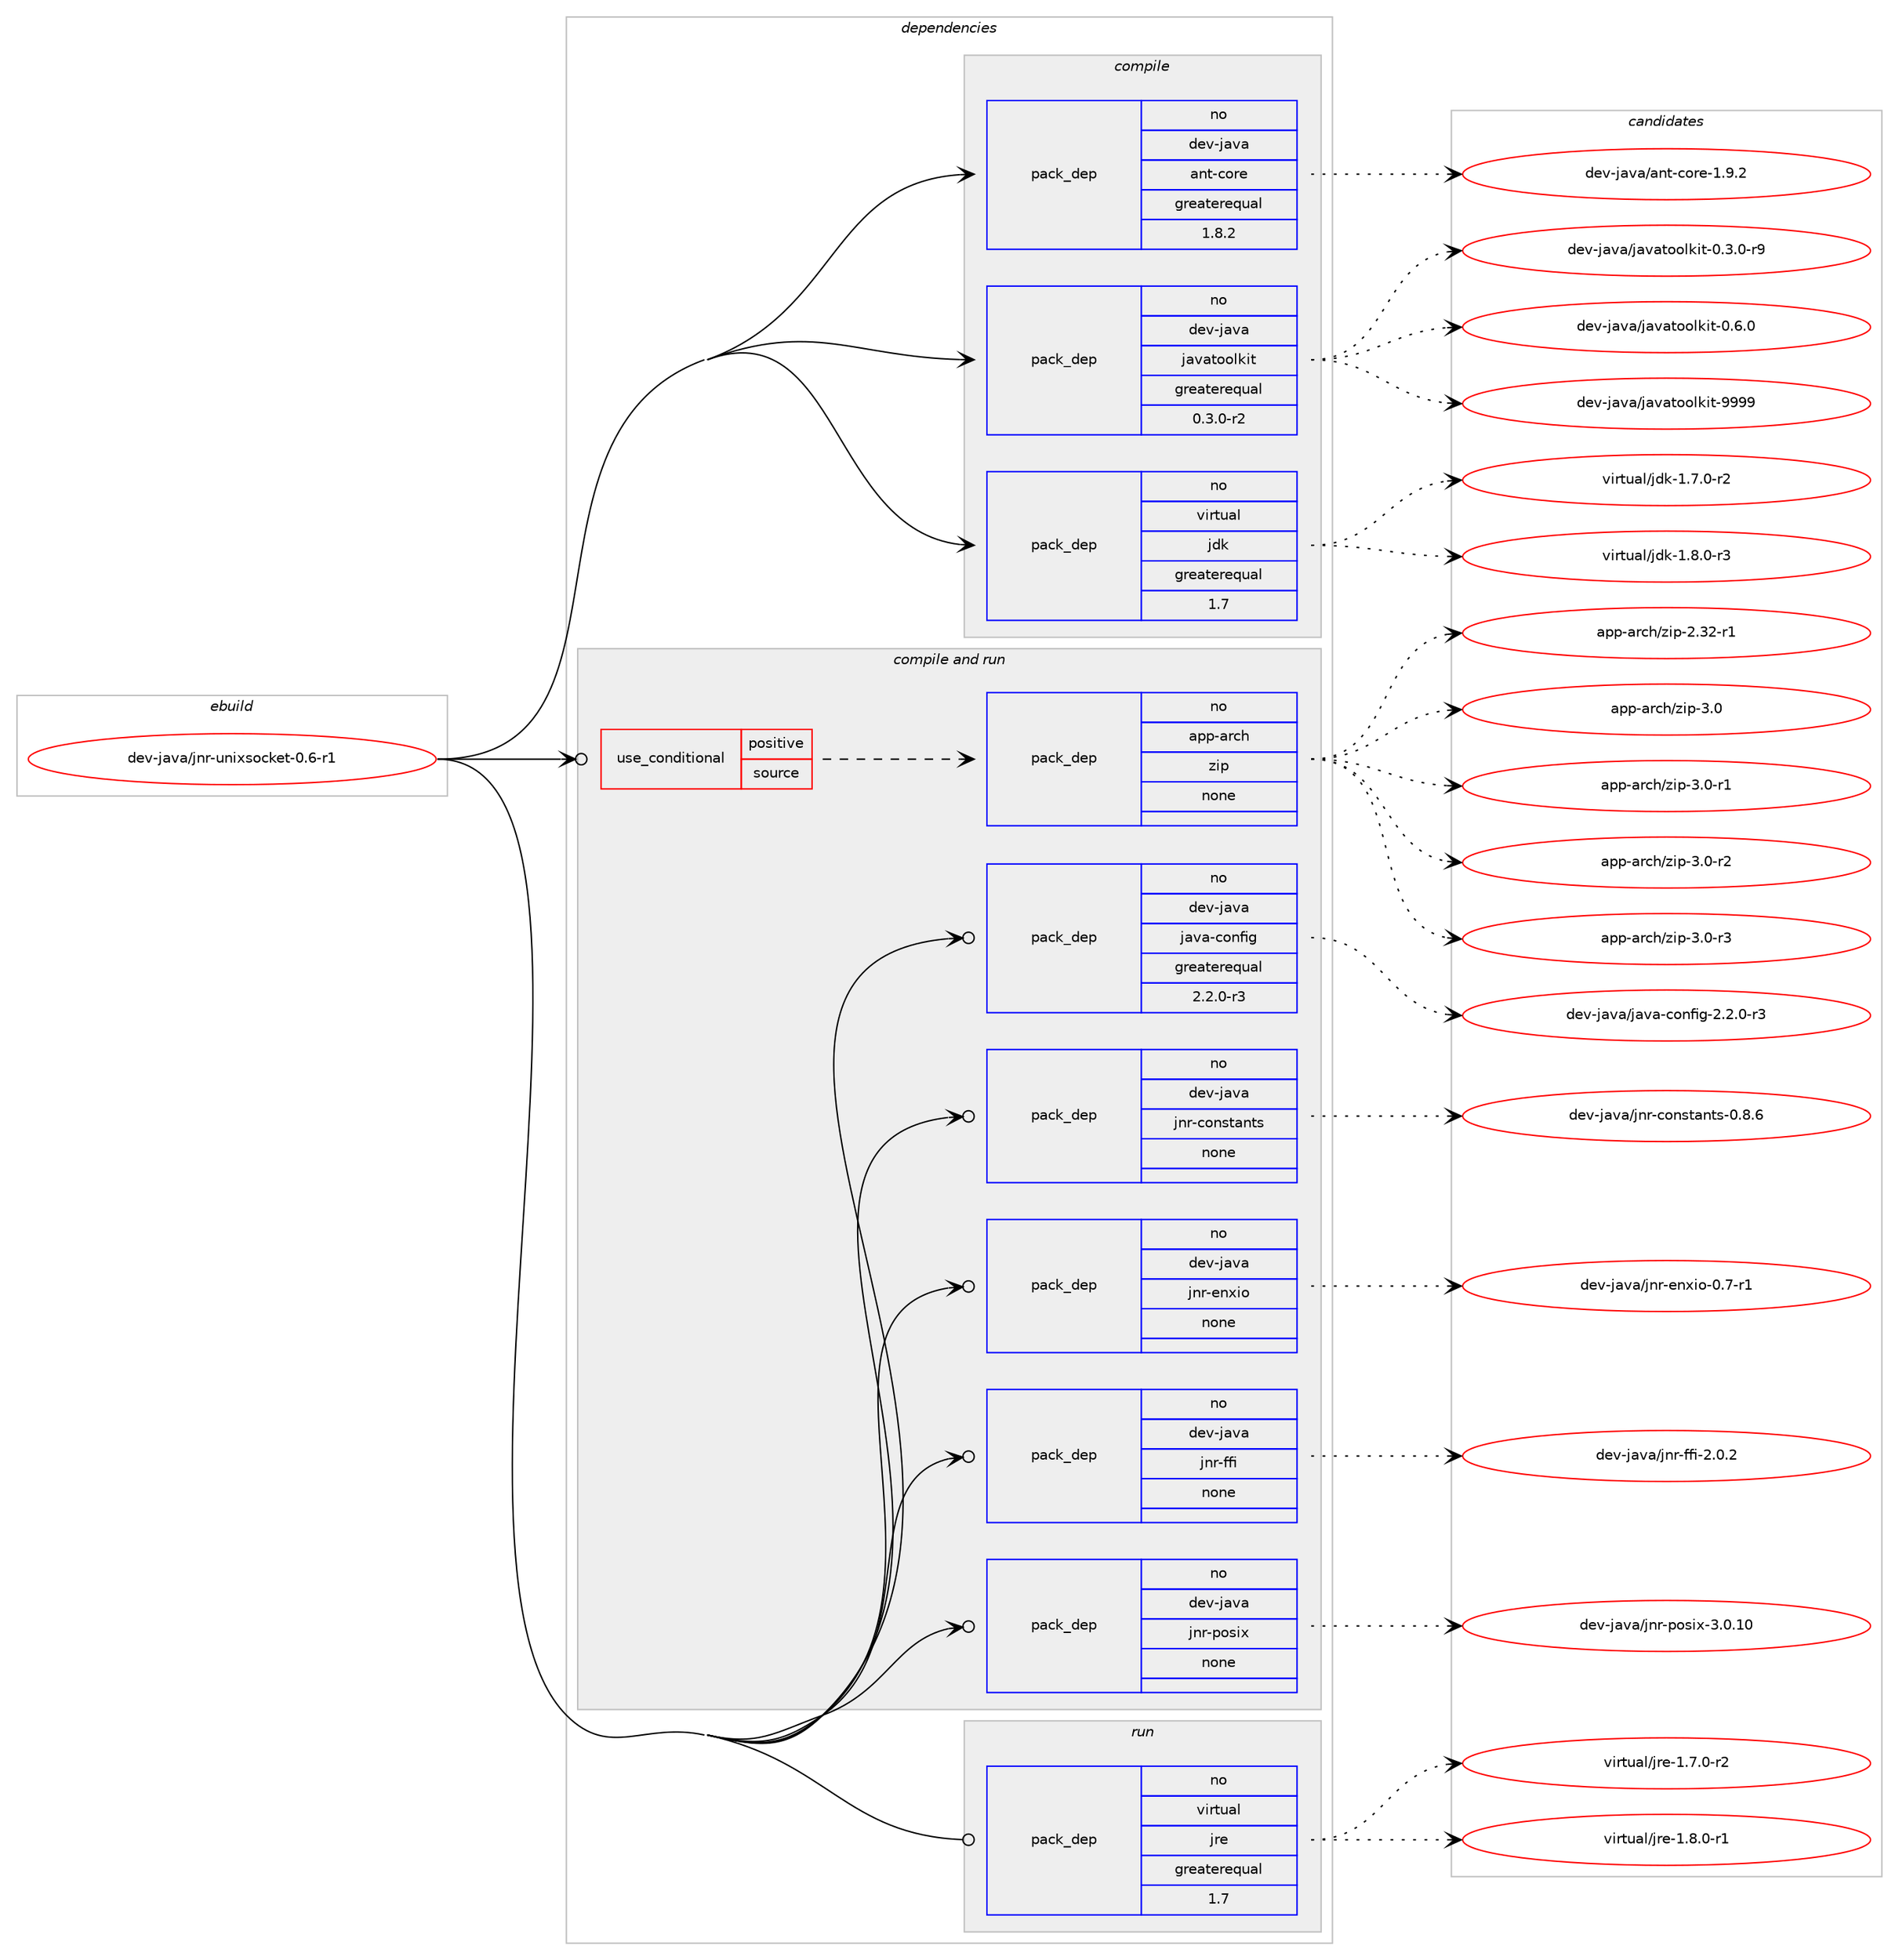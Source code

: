 digraph prolog {

# *************
# Graph options
# *************

newrank=true;
concentrate=true;
compound=true;
graph [rankdir=LR,fontname=Helvetica,fontsize=10,ranksep=1.5];#, ranksep=2.5, nodesep=0.2];
edge  [arrowhead=vee];
node  [fontname=Helvetica,fontsize=10];

# **********
# The ebuild
# **********

subgraph cluster_leftcol {
color=gray;
rank=same;
label=<<i>ebuild</i>>;
id [label="dev-java/jnr-unixsocket-0.6-r1", color=red, width=4, href="../dev-java/jnr-unixsocket-0.6-r1.svg"];
}

# ****************
# The dependencies
# ****************

subgraph cluster_midcol {
color=gray;
label=<<i>dependencies</i>>;
subgraph cluster_compile {
fillcolor="#eeeeee";
style=filled;
label=<<i>compile</i>>;
subgraph pack77215 {
dependency102517 [label=<<TABLE BORDER="0" CELLBORDER="1" CELLSPACING="0" CELLPADDING="4" WIDTH="220"><TR><TD ROWSPAN="6" CELLPADDING="30">pack_dep</TD></TR><TR><TD WIDTH="110">no</TD></TR><TR><TD>dev-java</TD></TR><TR><TD>ant-core</TD></TR><TR><TD>greaterequal</TD></TR><TR><TD>1.8.2</TD></TR></TABLE>>, shape=none, color=blue];
}
id:e -> dependency102517:w [weight=20,style="solid",arrowhead="vee"];
subgraph pack77216 {
dependency102518 [label=<<TABLE BORDER="0" CELLBORDER="1" CELLSPACING="0" CELLPADDING="4" WIDTH="220"><TR><TD ROWSPAN="6" CELLPADDING="30">pack_dep</TD></TR><TR><TD WIDTH="110">no</TD></TR><TR><TD>dev-java</TD></TR><TR><TD>javatoolkit</TD></TR><TR><TD>greaterequal</TD></TR><TR><TD>0.3.0-r2</TD></TR></TABLE>>, shape=none, color=blue];
}
id:e -> dependency102518:w [weight=20,style="solid",arrowhead="vee"];
subgraph pack77217 {
dependency102519 [label=<<TABLE BORDER="0" CELLBORDER="1" CELLSPACING="0" CELLPADDING="4" WIDTH="220"><TR><TD ROWSPAN="6" CELLPADDING="30">pack_dep</TD></TR><TR><TD WIDTH="110">no</TD></TR><TR><TD>virtual</TD></TR><TR><TD>jdk</TD></TR><TR><TD>greaterequal</TD></TR><TR><TD>1.7</TD></TR></TABLE>>, shape=none, color=blue];
}
id:e -> dependency102519:w [weight=20,style="solid",arrowhead="vee"];
}
subgraph cluster_compileandrun {
fillcolor="#eeeeee";
style=filled;
label=<<i>compile and run</i>>;
subgraph cond22275 {
dependency102520 [label=<<TABLE BORDER="0" CELLBORDER="1" CELLSPACING="0" CELLPADDING="4"><TR><TD ROWSPAN="3" CELLPADDING="10">use_conditional</TD></TR><TR><TD>positive</TD></TR><TR><TD>source</TD></TR></TABLE>>, shape=none, color=red];
subgraph pack77218 {
dependency102521 [label=<<TABLE BORDER="0" CELLBORDER="1" CELLSPACING="0" CELLPADDING="4" WIDTH="220"><TR><TD ROWSPAN="6" CELLPADDING="30">pack_dep</TD></TR><TR><TD WIDTH="110">no</TD></TR><TR><TD>app-arch</TD></TR><TR><TD>zip</TD></TR><TR><TD>none</TD></TR><TR><TD></TD></TR></TABLE>>, shape=none, color=blue];
}
dependency102520:e -> dependency102521:w [weight=20,style="dashed",arrowhead="vee"];
}
id:e -> dependency102520:w [weight=20,style="solid",arrowhead="odotvee"];
subgraph pack77219 {
dependency102522 [label=<<TABLE BORDER="0" CELLBORDER="1" CELLSPACING="0" CELLPADDING="4" WIDTH="220"><TR><TD ROWSPAN="6" CELLPADDING="30">pack_dep</TD></TR><TR><TD WIDTH="110">no</TD></TR><TR><TD>dev-java</TD></TR><TR><TD>java-config</TD></TR><TR><TD>greaterequal</TD></TR><TR><TD>2.2.0-r3</TD></TR></TABLE>>, shape=none, color=blue];
}
id:e -> dependency102522:w [weight=20,style="solid",arrowhead="odotvee"];
subgraph pack77220 {
dependency102523 [label=<<TABLE BORDER="0" CELLBORDER="1" CELLSPACING="0" CELLPADDING="4" WIDTH="220"><TR><TD ROWSPAN="6" CELLPADDING="30">pack_dep</TD></TR><TR><TD WIDTH="110">no</TD></TR><TR><TD>dev-java</TD></TR><TR><TD>jnr-constants</TD></TR><TR><TD>none</TD></TR><TR><TD></TD></TR></TABLE>>, shape=none, color=blue];
}
id:e -> dependency102523:w [weight=20,style="solid",arrowhead="odotvee"];
subgraph pack77221 {
dependency102524 [label=<<TABLE BORDER="0" CELLBORDER="1" CELLSPACING="0" CELLPADDING="4" WIDTH="220"><TR><TD ROWSPAN="6" CELLPADDING="30">pack_dep</TD></TR><TR><TD WIDTH="110">no</TD></TR><TR><TD>dev-java</TD></TR><TR><TD>jnr-enxio</TD></TR><TR><TD>none</TD></TR><TR><TD></TD></TR></TABLE>>, shape=none, color=blue];
}
id:e -> dependency102524:w [weight=20,style="solid",arrowhead="odotvee"];
subgraph pack77222 {
dependency102525 [label=<<TABLE BORDER="0" CELLBORDER="1" CELLSPACING="0" CELLPADDING="4" WIDTH="220"><TR><TD ROWSPAN="6" CELLPADDING="30">pack_dep</TD></TR><TR><TD WIDTH="110">no</TD></TR><TR><TD>dev-java</TD></TR><TR><TD>jnr-ffi</TD></TR><TR><TD>none</TD></TR><TR><TD></TD></TR></TABLE>>, shape=none, color=blue];
}
id:e -> dependency102525:w [weight=20,style="solid",arrowhead="odotvee"];
subgraph pack77223 {
dependency102526 [label=<<TABLE BORDER="0" CELLBORDER="1" CELLSPACING="0" CELLPADDING="4" WIDTH="220"><TR><TD ROWSPAN="6" CELLPADDING="30">pack_dep</TD></TR><TR><TD WIDTH="110">no</TD></TR><TR><TD>dev-java</TD></TR><TR><TD>jnr-posix</TD></TR><TR><TD>none</TD></TR><TR><TD></TD></TR></TABLE>>, shape=none, color=blue];
}
id:e -> dependency102526:w [weight=20,style="solid",arrowhead="odotvee"];
}
subgraph cluster_run {
fillcolor="#eeeeee";
style=filled;
label=<<i>run</i>>;
subgraph pack77224 {
dependency102527 [label=<<TABLE BORDER="0" CELLBORDER="1" CELLSPACING="0" CELLPADDING="4" WIDTH="220"><TR><TD ROWSPAN="6" CELLPADDING="30">pack_dep</TD></TR><TR><TD WIDTH="110">no</TD></TR><TR><TD>virtual</TD></TR><TR><TD>jre</TD></TR><TR><TD>greaterequal</TD></TR><TR><TD>1.7</TD></TR></TABLE>>, shape=none, color=blue];
}
id:e -> dependency102527:w [weight=20,style="solid",arrowhead="odot"];
}
}

# **************
# The candidates
# **************

subgraph cluster_choices {
rank=same;
color=gray;
label=<<i>candidates</i>>;

subgraph choice77215 {
color=black;
nodesep=1;
choice10010111845106971189747971101164599111114101454946574650 [label="dev-java/ant-core-1.9.2", color=red, width=4,href="../dev-java/ant-core-1.9.2.svg"];
dependency102517:e -> choice10010111845106971189747971101164599111114101454946574650:w [style=dotted,weight="100"];
}
subgraph choice77216 {
color=black;
nodesep=1;
choice1001011184510697118974710697118971161111111081071051164548465146484511457 [label="dev-java/javatoolkit-0.3.0-r9", color=red, width=4,href="../dev-java/javatoolkit-0.3.0-r9.svg"];
choice100101118451069711897471069711897116111111108107105116454846544648 [label="dev-java/javatoolkit-0.6.0", color=red, width=4,href="../dev-java/javatoolkit-0.6.0.svg"];
choice1001011184510697118974710697118971161111111081071051164557575757 [label="dev-java/javatoolkit-9999", color=red, width=4,href="../dev-java/javatoolkit-9999.svg"];
dependency102518:e -> choice1001011184510697118974710697118971161111111081071051164548465146484511457:w [style=dotted,weight="100"];
dependency102518:e -> choice100101118451069711897471069711897116111111108107105116454846544648:w [style=dotted,weight="100"];
dependency102518:e -> choice1001011184510697118974710697118971161111111081071051164557575757:w [style=dotted,weight="100"];
}
subgraph choice77217 {
color=black;
nodesep=1;
choice11810511411611797108471061001074549465546484511450 [label="virtual/jdk-1.7.0-r2", color=red, width=4,href="../virtual/jdk-1.7.0-r2.svg"];
choice11810511411611797108471061001074549465646484511451 [label="virtual/jdk-1.8.0-r3", color=red, width=4,href="../virtual/jdk-1.8.0-r3.svg"];
dependency102519:e -> choice11810511411611797108471061001074549465546484511450:w [style=dotted,weight="100"];
dependency102519:e -> choice11810511411611797108471061001074549465646484511451:w [style=dotted,weight="100"];
}
subgraph choice77218 {
color=black;
nodesep=1;
choice971121124597114991044712210511245504651504511449 [label="app-arch/zip-2.32-r1", color=red, width=4,href="../app-arch/zip-2.32-r1.svg"];
choice971121124597114991044712210511245514648 [label="app-arch/zip-3.0", color=red, width=4,href="../app-arch/zip-3.0.svg"];
choice9711211245971149910447122105112455146484511449 [label="app-arch/zip-3.0-r1", color=red, width=4,href="../app-arch/zip-3.0-r1.svg"];
choice9711211245971149910447122105112455146484511450 [label="app-arch/zip-3.0-r2", color=red, width=4,href="../app-arch/zip-3.0-r2.svg"];
choice9711211245971149910447122105112455146484511451 [label="app-arch/zip-3.0-r3", color=red, width=4,href="../app-arch/zip-3.0-r3.svg"];
dependency102521:e -> choice971121124597114991044712210511245504651504511449:w [style=dotted,weight="100"];
dependency102521:e -> choice971121124597114991044712210511245514648:w [style=dotted,weight="100"];
dependency102521:e -> choice9711211245971149910447122105112455146484511449:w [style=dotted,weight="100"];
dependency102521:e -> choice9711211245971149910447122105112455146484511450:w [style=dotted,weight="100"];
dependency102521:e -> choice9711211245971149910447122105112455146484511451:w [style=dotted,weight="100"];
}
subgraph choice77219 {
color=black;
nodesep=1;
choice10010111845106971189747106971189745991111101021051034550465046484511451 [label="dev-java/java-config-2.2.0-r3", color=red, width=4,href="../dev-java/java-config-2.2.0-r3.svg"];
dependency102522:e -> choice10010111845106971189747106971189745991111101021051034550465046484511451:w [style=dotted,weight="100"];
}
subgraph choice77220 {
color=black;
nodesep=1;
choice10010111845106971189747106110114459911111011511697110116115454846564654 [label="dev-java/jnr-constants-0.8.6", color=red, width=4,href="../dev-java/jnr-constants-0.8.6.svg"];
dependency102523:e -> choice10010111845106971189747106110114459911111011511697110116115454846564654:w [style=dotted,weight="100"];
}
subgraph choice77221 {
color=black;
nodesep=1;
choice1001011184510697118974710611011445101110120105111454846554511449 [label="dev-java/jnr-enxio-0.7-r1", color=red, width=4,href="../dev-java/jnr-enxio-0.7-r1.svg"];
dependency102524:e -> choice1001011184510697118974710611011445101110120105111454846554511449:w [style=dotted,weight="100"];
}
subgraph choice77222 {
color=black;
nodesep=1;
choice1001011184510697118974710611011445102102105455046484650 [label="dev-java/jnr-ffi-2.0.2", color=red, width=4,href="../dev-java/jnr-ffi-2.0.2.svg"];
dependency102525:e -> choice1001011184510697118974710611011445102102105455046484650:w [style=dotted,weight="100"];
}
subgraph choice77223 {
color=black;
nodesep=1;
choice100101118451069711897471061101144511211111510512045514648464948 [label="dev-java/jnr-posix-3.0.10", color=red, width=4,href="../dev-java/jnr-posix-3.0.10.svg"];
dependency102526:e -> choice100101118451069711897471061101144511211111510512045514648464948:w [style=dotted,weight="100"];
}
subgraph choice77224 {
color=black;
nodesep=1;
choice11810511411611797108471061141014549465546484511450 [label="virtual/jre-1.7.0-r2", color=red, width=4,href="../virtual/jre-1.7.0-r2.svg"];
choice11810511411611797108471061141014549465646484511449 [label="virtual/jre-1.8.0-r1", color=red, width=4,href="../virtual/jre-1.8.0-r1.svg"];
dependency102527:e -> choice11810511411611797108471061141014549465546484511450:w [style=dotted,weight="100"];
dependency102527:e -> choice11810511411611797108471061141014549465646484511449:w [style=dotted,weight="100"];
}
}

}
